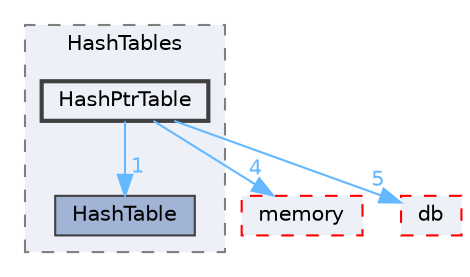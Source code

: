 digraph "src/OpenFOAM/containers/HashTables/HashPtrTable"
{
 // LATEX_PDF_SIZE
  bgcolor="transparent";
  edge [fontname=Helvetica,fontsize=10,labelfontname=Helvetica,labelfontsize=10];
  node [fontname=Helvetica,fontsize=10,shape=box,height=0.2,width=0.4];
  compound=true
  subgraph clusterdir_46dbcbff8acc0ae94a21b2306d4033de {
    graph [ bgcolor="#edf0f7", pencolor="grey50", label="HashTables", fontname=Helvetica,fontsize=10 style="filled,dashed", URL="dir_46dbcbff8acc0ae94a21b2306d4033de.html",tooltip=""]
  dir_dcde9bf13ea0c61e93d77318a0380b7d [label="HashTable", fillcolor="#a2b4d6", color="grey25", style="filled", URL="dir_dcde9bf13ea0c61e93d77318a0380b7d.html",tooltip=""];
  dir_9d052a20cc7c72f2042723e1f64d72da [label="HashPtrTable", fillcolor="#edf0f7", color="grey25", style="filled,bold", URL="dir_9d052a20cc7c72f2042723e1f64d72da.html",tooltip=""];
  }
  dir_385a22dcc2f7120acb0f1a7a832b3b8d [label="memory", fillcolor="#edf0f7", color="red", style="filled,dashed", URL="dir_385a22dcc2f7120acb0f1a7a832b3b8d.html",tooltip=""];
  dir_63c634f7a7cfd679ac26c67fb30fc32f [label="db", fillcolor="#edf0f7", color="red", style="filled,dashed", URL="dir_63c634f7a7cfd679ac26c67fb30fc32f.html",tooltip=""];
  dir_9d052a20cc7c72f2042723e1f64d72da->dir_385a22dcc2f7120acb0f1a7a832b3b8d [headlabel="4", labeldistance=1.5 headhref="dir_001703_002352.html" href="dir_001703_002352.html" color="steelblue1" fontcolor="steelblue1"];
  dir_9d052a20cc7c72f2042723e1f64d72da->dir_63c634f7a7cfd679ac26c67fb30fc32f [headlabel="5", labeldistance=1.5 headhref="dir_001703_000817.html" href="dir_001703_000817.html" color="steelblue1" fontcolor="steelblue1"];
  dir_9d052a20cc7c72f2042723e1f64d72da->dir_dcde9bf13ea0c61e93d77318a0380b7d [headlabel="1", labeldistance=1.5 headhref="dir_001703_001705.html" href="dir_001703_001705.html" color="steelblue1" fontcolor="steelblue1"];
}

